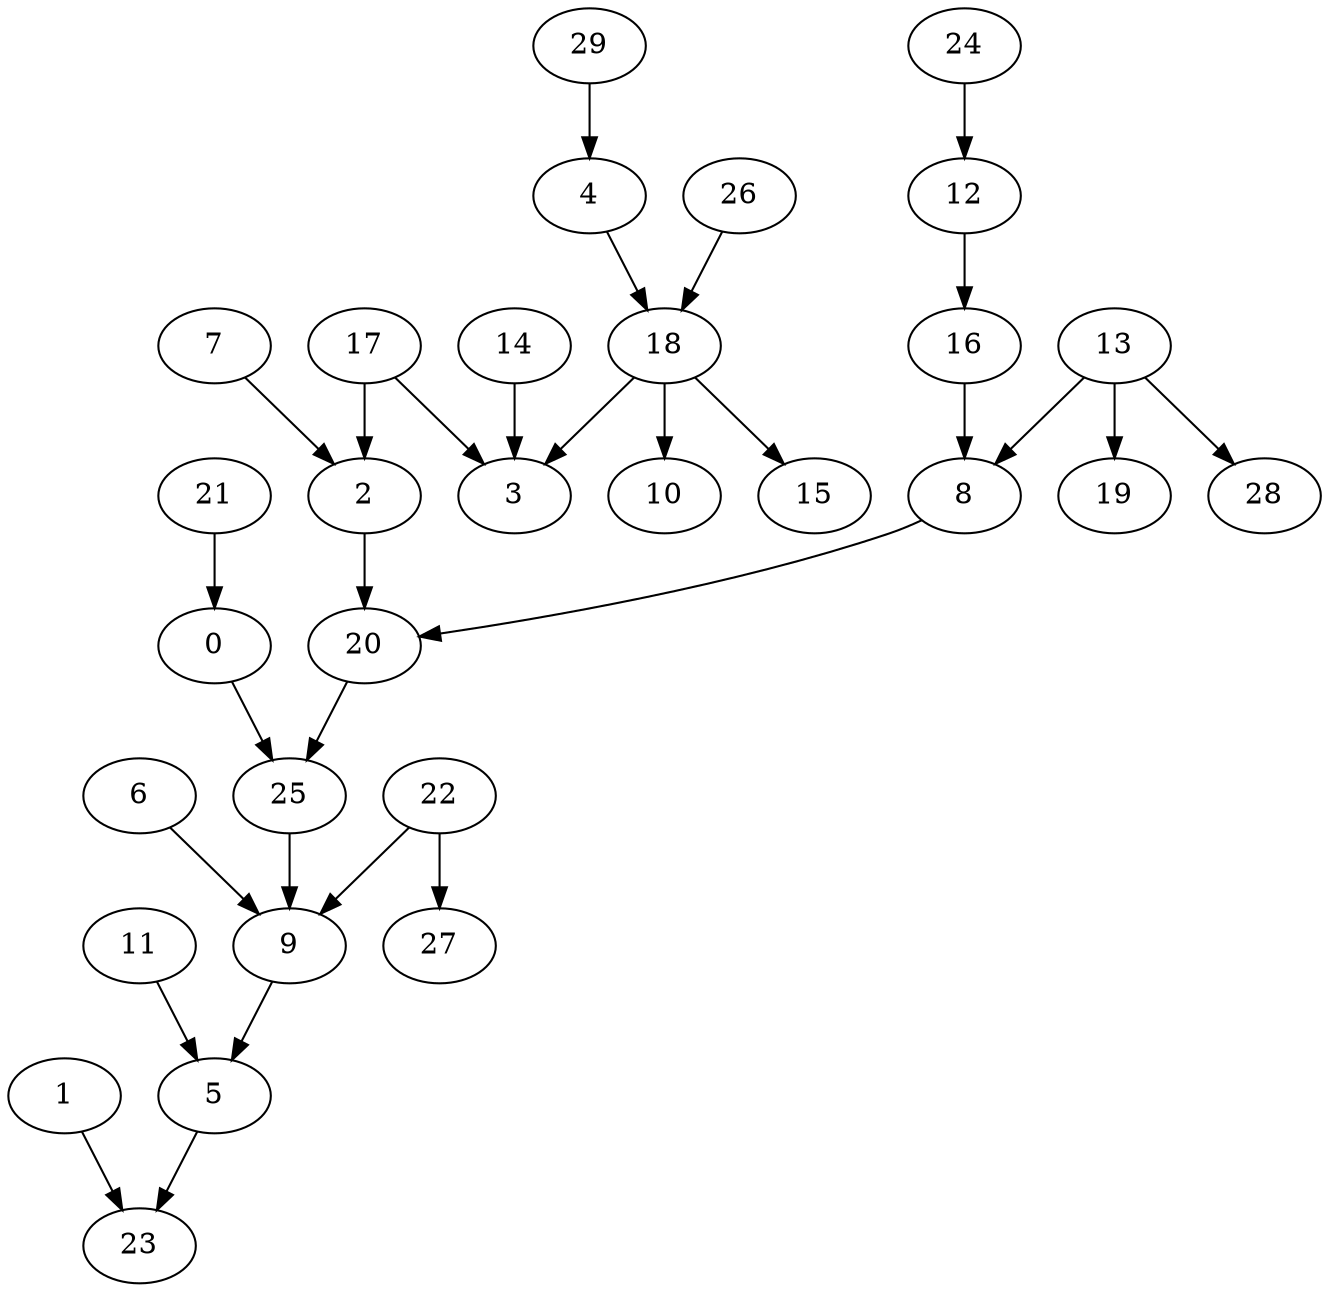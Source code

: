 digraph my_graph {
12 [label=12]
16 [label=16]
14 [label=14]
3 [label=3]
8 [label=8]
18 [label=18]
10 [label=10]
20 [label=20]
25 [label=25]
21 [label=21]
0 [label=0]
22 [label=22]
9 [label=9]
7 [label=7]
2 [label=2]
11 [label=11]
5 [label=5]
13 [label=13]
1 [label=1]
23 [label=23]
6 [label=6]
19 [label=19]
17 [label=17]
29 [label=29]
4 [label=4]
26 [label=26]
24 [label=24]
27 [label=27]
28 [label=28]
15 [label=15]
12->16
14->3
16->8
18->10
20->25
21->0
22->9
7->2
8->20
11->5
13->8
18->3
1->23
2->20
5->23
6->9
13->19
17->2
17->3
25->9
29->4
0->25
4->18
9->5
26->18
24->12
22->27
13->28
18->15
}